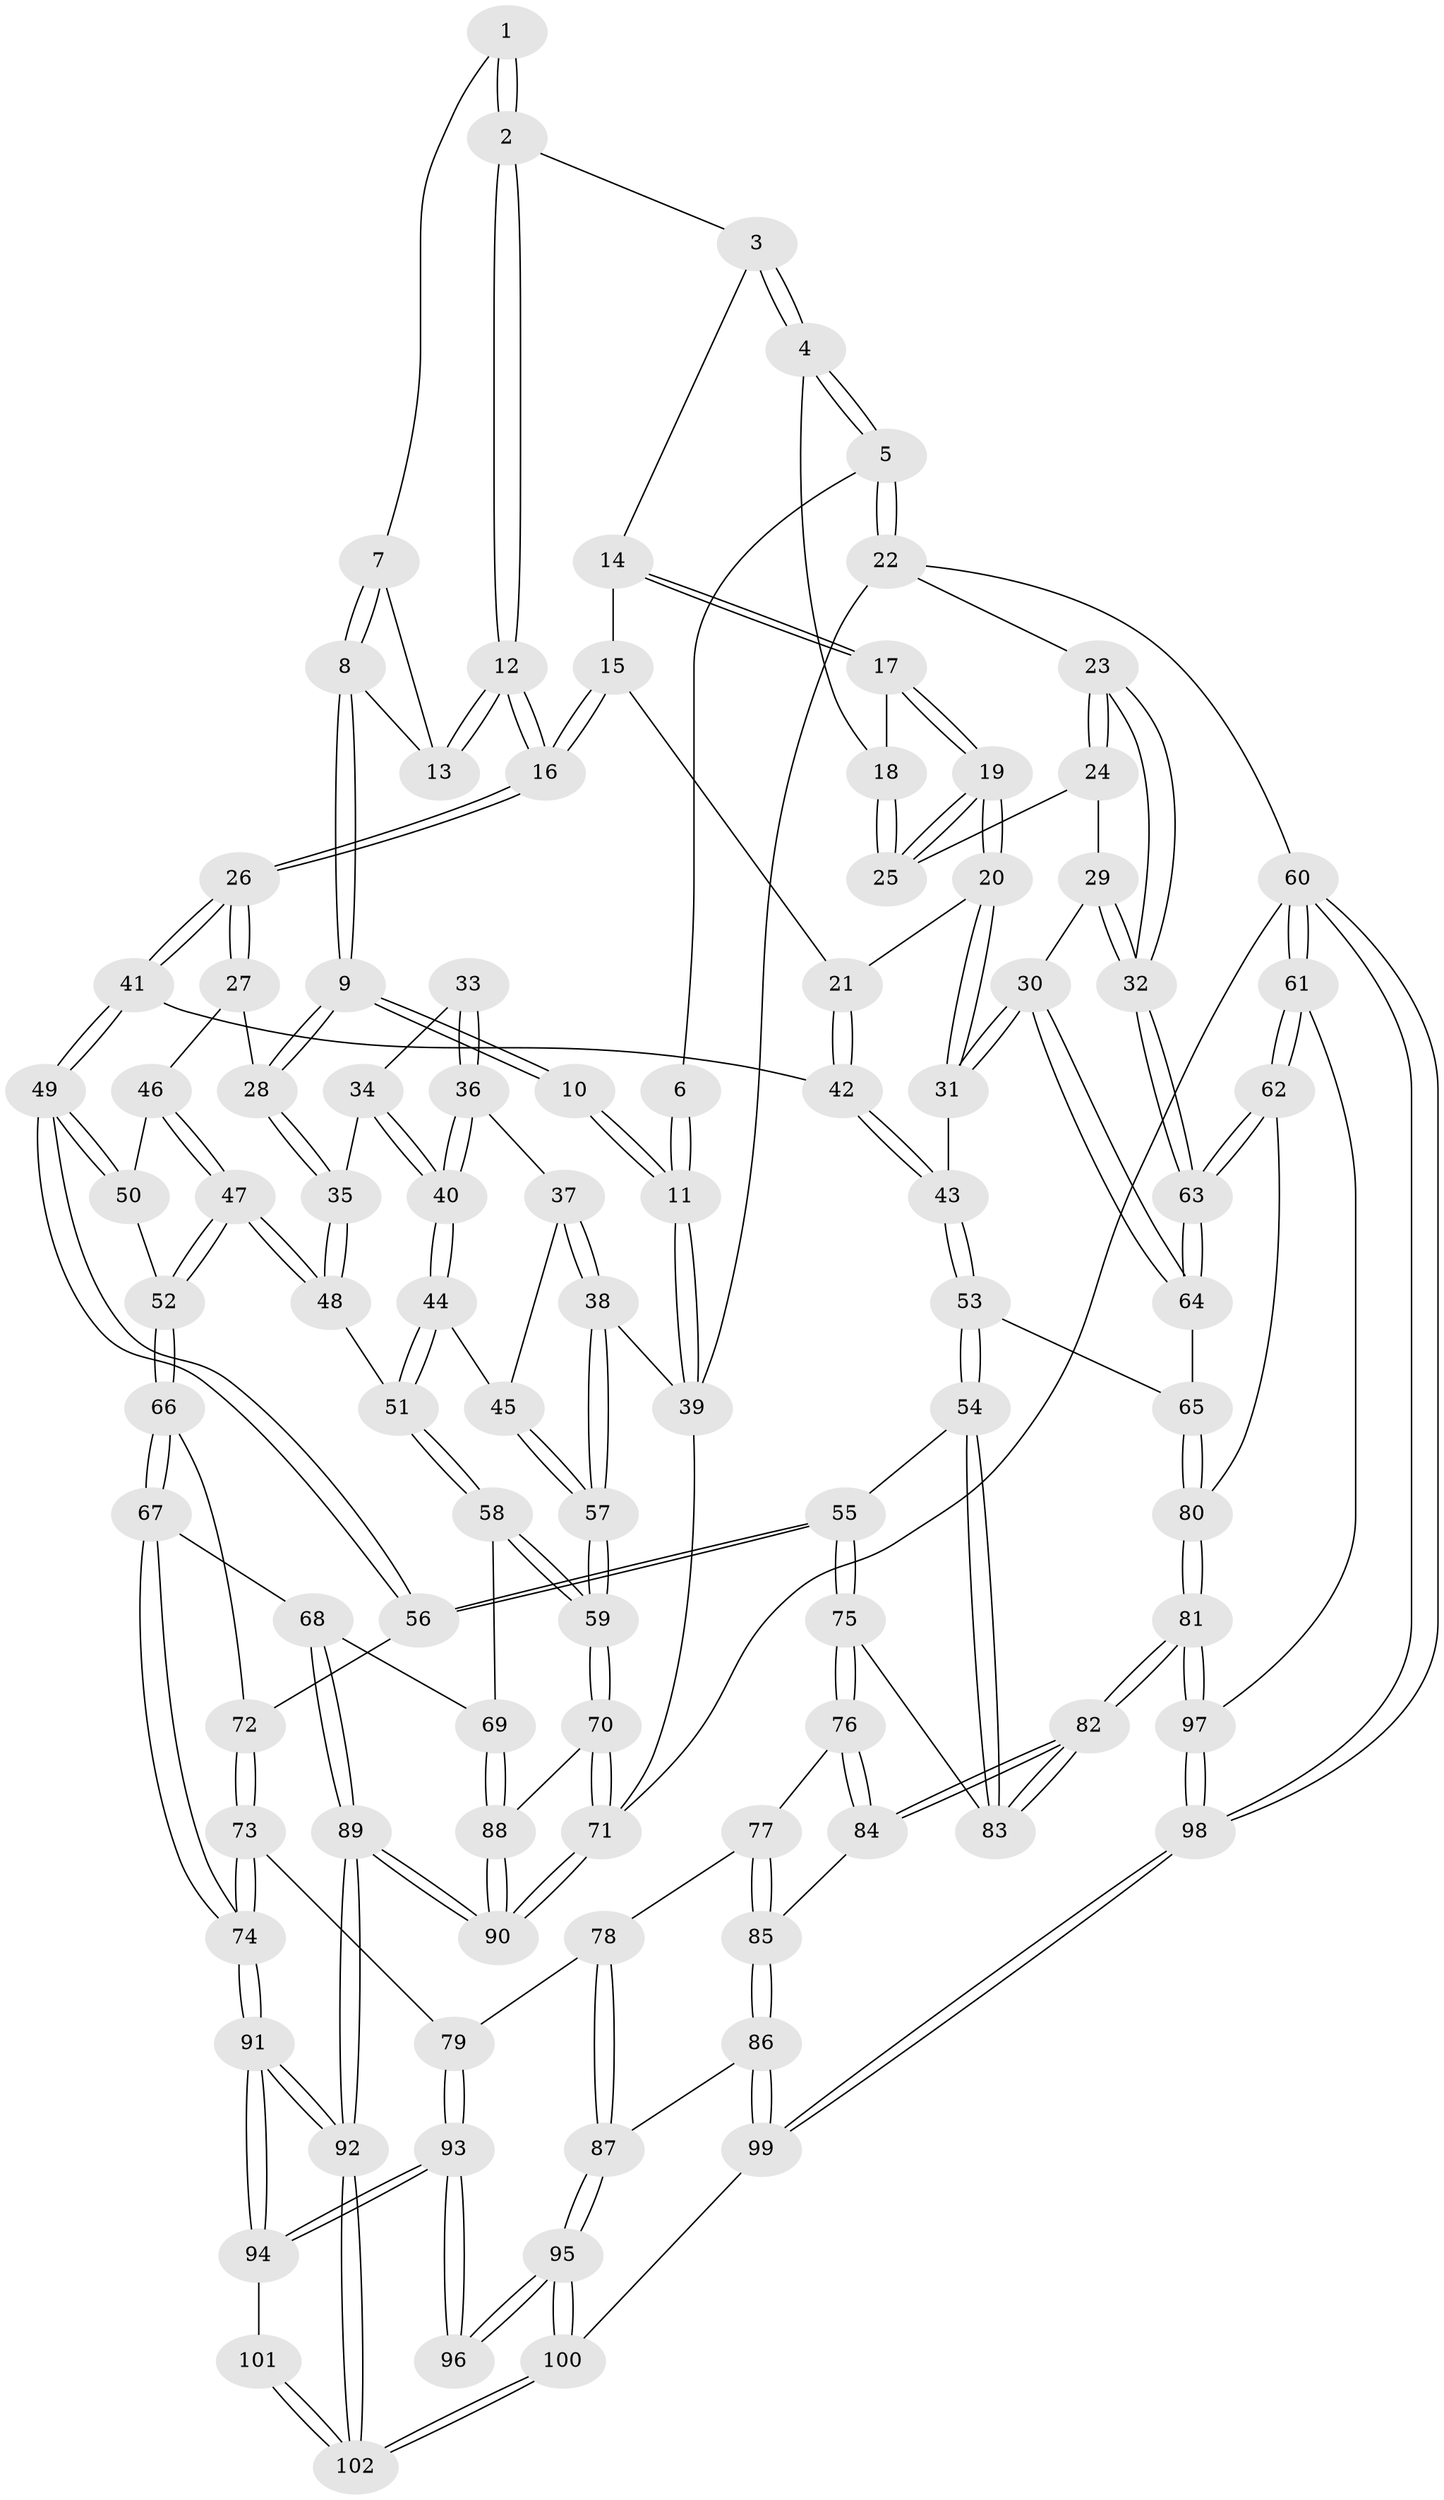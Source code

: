 // coarse degree distribution, {3: 0.15, 9: 0.025, 4: 0.35, 2: 0.075, 5: 0.2, 6: 0.175, 7: 0.025}
// Generated by graph-tools (version 1.1) at 2025/21/03/04/25 18:21:29]
// undirected, 102 vertices, 252 edges
graph export_dot {
graph [start="1"]
  node [color=gray90,style=filled];
  1 [pos="+0.4939992248111764+0"];
  2 [pos="+0.6330413511017184+0.11903402866883417"];
  3 [pos="+0.6787923254235896+0.11269214917201224"];
  4 [pos="+0.9895430533294103+0"];
  5 [pos="+1+0"];
  6 [pos="+0.46019639123100536+0"];
  7 [pos="+0.45294241983661865+0.07688444703064604"];
  8 [pos="+0.3796920003135988+0.20082404564687933"];
  9 [pos="+0.3402474139043835+0.24821784640957528"];
  10 [pos="+0.014996461576079109+0"];
  11 [pos="+0+0"];
  12 [pos="+0.5964819472459497+0.20728332107465702"];
  13 [pos="+0.5019644769271+0.16339059336409306"];
  14 [pos="+0.7560245841093343+0.22574510009694715"];
  15 [pos="+0.7557644804144218+0.2260113543401039"];
  16 [pos="+0.5826642825338708+0.3039956769096594"];
  17 [pos="+0.8229120152377487+0.22719842354437855"];
  18 [pos="+0.9356399944573999+0.06909328600353741"];
  19 [pos="+0.8272798545910044+0.3148336138171259"];
  20 [pos="+0.8194555779795102+0.327362187454791"];
  21 [pos="+0.7362839840106786+0.3266295447786822"];
  22 [pos="+1+0"];
  23 [pos="+1+0"];
  24 [pos="+0.9281960855508874+0.31715087025058675"];
  25 [pos="+0.912611409232152+0.3069476679661081"];
  26 [pos="+0.5794701313501884+0.313997685887128"];
  27 [pos="+0.4572660784899301+0.3147550774449387"];
  28 [pos="+0.34108130581990825+0.25002050918459673"];
  29 [pos="+0.9300402823856161+0.32022227376224593"];
  30 [pos="+0.9360124890131729+0.4618243019633625"];
  31 [pos="+0.8195471878052192+0.32776681536492247"];
  32 [pos="+1+0.36866099174416117"];
  33 [pos="+0.11127908704409356+0.28844185692479035"];
  34 [pos="+0.12298390612298445+0.30555990688694595"];
  35 [pos="+0.2784991558297406+0.3665448459718487"];
  36 [pos="+0.07706295212520084+0.3870185819646325"];
  37 [pos="+0.05949344287841228+0.39856602735076097"];
  38 [pos="+0+0.2554214685660472"];
  39 [pos="+0+0"];
  40 [pos="+0.17731816698300074+0.4389941276321319"];
  41 [pos="+0.6088939605221629+0.3545967025158063"];
  42 [pos="+0.6225312771225177+0.3580186007418784"];
  43 [pos="+0.7709351919148765+0.4792202377206754"];
  44 [pos="+0.18826911104731558+0.4553541337298763"];
  45 [pos="+0.06490028972379819+0.45824678362640703"];
  46 [pos="+0.4506610012650435+0.33655208736920084"];
  47 [pos="+0.32451497281817987+0.5007826015682711"];
  48 [pos="+0.24933826820266733+0.4564324227785208"];
  49 [pos="+0.561471984400977+0.5394987268882792"];
  50 [pos="+0.44638537526857913+0.44306988731084435"];
  51 [pos="+0.20949212115248775+0.4687302231753628"];
  52 [pos="+0.35929314877882695+0.5373442791984856"];
  53 [pos="+0.8207395639490399+0.5712679433818412"];
  54 [pos="+0.761584603137581+0.6045497683457176"];
  55 [pos="+0.6021396859018289+0.6101279038805"];
  56 [pos="+0.5599033402618759+0.5781228934075886"];
  57 [pos="+0+0.6267420289291379"];
  58 [pos="+0.1950055599131855+0.4993832507485918"];
  59 [pos="+0+0.6274062551093783"];
  60 [pos="+1+1"];
  61 [pos="+1+0.7844694272871116"];
  62 [pos="+1+0.6614558977655037"];
  63 [pos="+1+0.5667734654615328"];
  64 [pos="+0.9671697004734112+0.5378767876612139"];
  65 [pos="+0.8410447064286223+0.5725140968350222"];
  66 [pos="+0.3887546863205266+0.595555545556353"];
  67 [pos="+0.20268286359538096+0.7275542763378834"];
  68 [pos="+0.18274397642370688+0.7222588168756003"];
  69 [pos="+0.16946782100446456+0.7174714287881918"];
  70 [pos="+0+0.6413675095756028"];
  71 [pos="+0+1"];
  72 [pos="+0.4256104156728984+0.6097024152115513"];
  73 [pos="+0.4390903728376962+0.7874005652439773"];
  74 [pos="+0.27911626056247113+0.8140357096306576"];
  75 [pos="+0.5931846616684741+0.7398330523162051"];
  76 [pos="+0.5906728323670359+0.7464533487679791"];
  77 [pos="+0.5595881695700581+0.7839759071700865"];
  78 [pos="+0.5560978192556889+0.7860223620445115"];
  79 [pos="+0.46138599019251514+0.8040843655157367"];
  80 [pos="+0.8752922400974946+0.7806272524049632"];
  81 [pos="+0.8261841149999367+0.8878158891667859"];
  82 [pos="+0.771614448790502+0.8540676521915522"];
  83 [pos="+0.7449380822166262+0.7576344544512252"];
  84 [pos="+0.7320012479641613+0.8564807213019059"];
  85 [pos="+0.6588860203234901+0.8843900277654934"];
  86 [pos="+0.648448503406237+0.8963734333431496"];
  87 [pos="+0.5738081922286709+0.9168681603485841"];
  88 [pos="+0.08490923924481192+0.7273500795727501"];
  89 [pos="+0.11401873785272822+1"];
  90 [pos="+0.06046817297814902+1"];
  91 [pos="+0.28996801504729963+1"];
  92 [pos="+0.22001053740821838+1"];
  93 [pos="+0.4617199731560915+0.8711001336084896"];
  94 [pos="+0.3446997250234354+0.9964281470072858"];
  95 [pos="+0.5518379988415282+0.9405353218404442"];
  96 [pos="+0.5208231650641466+0.9298989962863505"];
  97 [pos="+0.8268825831553055+0.8890907004068868"];
  98 [pos="+0.8662301030610374+1"];
  99 [pos="+0.6830158647388328+1"];
  100 [pos="+0.6420761842157254+1"];
  101 [pos="+0.4986844492522976+0.9504323138250169"];
  102 [pos="+0.3526934335353758+1"];
  1 -- 2;
  1 -- 2;
  1 -- 7;
  2 -- 3;
  2 -- 12;
  2 -- 12;
  3 -- 4;
  3 -- 4;
  3 -- 14;
  4 -- 5;
  4 -- 5;
  4 -- 18;
  5 -- 6;
  5 -- 22;
  5 -- 22;
  6 -- 11;
  6 -- 11;
  7 -- 8;
  7 -- 8;
  7 -- 13;
  8 -- 9;
  8 -- 9;
  8 -- 13;
  9 -- 10;
  9 -- 10;
  9 -- 28;
  9 -- 28;
  10 -- 11;
  10 -- 11;
  11 -- 39;
  11 -- 39;
  12 -- 13;
  12 -- 13;
  12 -- 16;
  12 -- 16;
  14 -- 15;
  14 -- 17;
  14 -- 17;
  15 -- 16;
  15 -- 16;
  15 -- 21;
  16 -- 26;
  16 -- 26;
  17 -- 18;
  17 -- 19;
  17 -- 19;
  18 -- 25;
  18 -- 25;
  19 -- 20;
  19 -- 20;
  19 -- 25;
  19 -- 25;
  20 -- 21;
  20 -- 31;
  20 -- 31;
  21 -- 42;
  21 -- 42;
  22 -- 23;
  22 -- 39;
  22 -- 60;
  23 -- 24;
  23 -- 24;
  23 -- 32;
  23 -- 32;
  24 -- 25;
  24 -- 29;
  26 -- 27;
  26 -- 27;
  26 -- 41;
  26 -- 41;
  27 -- 28;
  27 -- 46;
  28 -- 35;
  28 -- 35;
  29 -- 30;
  29 -- 32;
  29 -- 32;
  30 -- 31;
  30 -- 31;
  30 -- 64;
  30 -- 64;
  31 -- 43;
  32 -- 63;
  32 -- 63;
  33 -- 34;
  33 -- 36;
  33 -- 36;
  34 -- 35;
  34 -- 40;
  34 -- 40;
  35 -- 48;
  35 -- 48;
  36 -- 37;
  36 -- 40;
  36 -- 40;
  37 -- 38;
  37 -- 38;
  37 -- 45;
  38 -- 39;
  38 -- 57;
  38 -- 57;
  39 -- 71;
  40 -- 44;
  40 -- 44;
  41 -- 42;
  41 -- 49;
  41 -- 49;
  42 -- 43;
  42 -- 43;
  43 -- 53;
  43 -- 53;
  44 -- 45;
  44 -- 51;
  44 -- 51;
  45 -- 57;
  45 -- 57;
  46 -- 47;
  46 -- 47;
  46 -- 50;
  47 -- 48;
  47 -- 48;
  47 -- 52;
  47 -- 52;
  48 -- 51;
  49 -- 50;
  49 -- 50;
  49 -- 56;
  49 -- 56;
  50 -- 52;
  51 -- 58;
  51 -- 58;
  52 -- 66;
  52 -- 66;
  53 -- 54;
  53 -- 54;
  53 -- 65;
  54 -- 55;
  54 -- 83;
  54 -- 83;
  55 -- 56;
  55 -- 56;
  55 -- 75;
  55 -- 75;
  56 -- 72;
  57 -- 59;
  57 -- 59;
  58 -- 59;
  58 -- 59;
  58 -- 69;
  59 -- 70;
  59 -- 70;
  60 -- 61;
  60 -- 61;
  60 -- 98;
  60 -- 98;
  60 -- 71;
  61 -- 62;
  61 -- 62;
  61 -- 97;
  62 -- 63;
  62 -- 63;
  62 -- 80;
  63 -- 64;
  63 -- 64;
  64 -- 65;
  65 -- 80;
  65 -- 80;
  66 -- 67;
  66 -- 67;
  66 -- 72;
  67 -- 68;
  67 -- 74;
  67 -- 74;
  68 -- 69;
  68 -- 89;
  68 -- 89;
  69 -- 88;
  69 -- 88;
  70 -- 71;
  70 -- 71;
  70 -- 88;
  71 -- 90;
  71 -- 90;
  72 -- 73;
  72 -- 73;
  73 -- 74;
  73 -- 74;
  73 -- 79;
  74 -- 91;
  74 -- 91;
  75 -- 76;
  75 -- 76;
  75 -- 83;
  76 -- 77;
  76 -- 84;
  76 -- 84;
  77 -- 78;
  77 -- 85;
  77 -- 85;
  78 -- 79;
  78 -- 87;
  78 -- 87;
  79 -- 93;
  79 -- 93;
  80 -- 81;
  80 -- 81;
  81 -- 82;
  81 -- 82;
  81 -- 97;
  81 -- 97;
  82 -- 83;
  82 -- 83;
  82 -- 84;
  82 -- 84;
  84 -- 85;
  85 -- 86;
  85 -- 86;
  86 -- 87;
  86 -- 99;
  86 -- 99;
  87 -- 95;
  87 -- 95;
  88 -- 90;
  88 -- 90;
  89 -- 90;
  89 -- 90;
  89 -- 92;
  89 -- 92;
  91 -- 92;
  91 -- 92;
  91 -- 94;
  91 -- 94;
  92 -- 102;
  92 -- 102;
  93 -- 94;
  93 -- 94;
  93 -- 96;
  93 -- 96;
  94 -- 101;
  95 -- 96;
  95 -- 96;
  95 -- 100;
  95 -- 100;
  97 -- 98;
  97 -- 98;
  98 -- 99;
  98 -- 99;
  99 -- 100;
  100 -- 102;
  100 -- 102;
  101 -- 102;
  101 -- 102;
}
